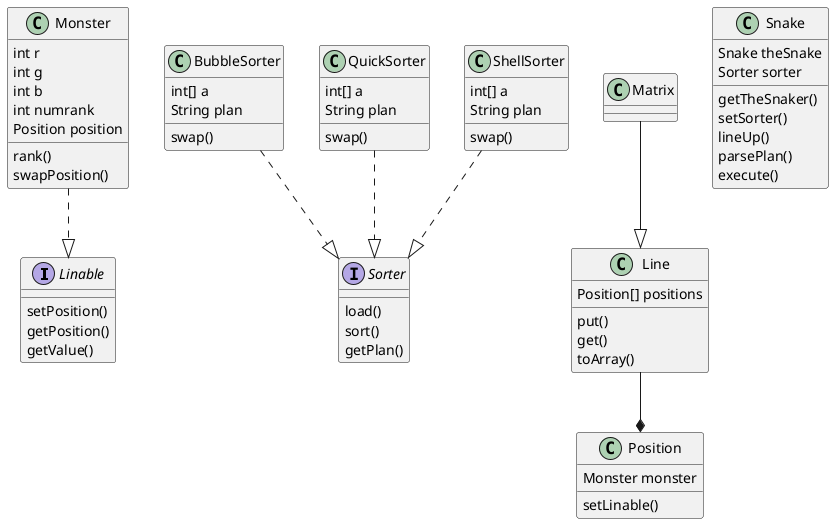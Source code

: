 @startuml

interface Linable{
    setPosition()
    getPosition()
    getValue()
}

interface Sorter{
    load()
    sort()
    getPlan()
}

class Monster{
    int r
    int g
    int b
    int numrank
    Position position

    rank()
    swapPosition()
}

class Position{
    Monster monster

    setLinable()
}

class Line {
    Position[] positions
    
    put()
    get()
    toArray()
}

class Matrix

class Snake{
    Snake theSnake
    Sorter sorter

    getTheSnaker()
    setSorter()
    lineUp()
    parsePlan()
    execute()
}

class BubbleSorter{
    int[] a
    String plan

    swap()
}

class QuickSorter{
    int[] a
    String plan

    swap()
}
class ShellSorter{
    int[] a
    String plan

    swap()
}

Monster ..|> Linable

Matrix --|> Line

BubbleSorter ..|> Sorter

QuickSorter ..|> Sorter

ShellSorter ..|> Sorter

Line --* Position

@enduml